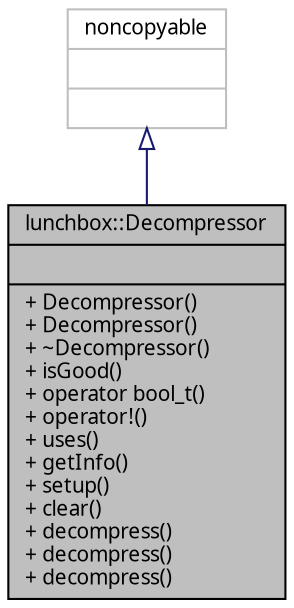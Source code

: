 digraph "lunchbox::Decompressor"
{
  edge [fontname="Sans",fontsize="10",labelfontname="Sans",labelfontsize="10"];
  node [fontname="Sans",fontsize="10",shape=record];
  Node1 [label="{lunchbox::Decompressor\n||+ Decompressor()\l+ Decompressor()\l+ ~Decompressor()\l+ isGood()\l+ operator bool_t()\l+ operator!()\l+ uses()\l+ getInfo()\l+ setup()\l+ clear()\l+ decompress()\l+ decompress()\l+ decompress()\l}",height=0.2,width=0.4,color="black", fillcolor="grey75", style="filled" fontcolor="black"];
  Node2 -> Node1 [dir="back",color="midnightblue",fontsize="10",style="solid",arrowtail="onormal",fontname="Sans"];
  Node2 [label="{noncopyable\n||}",height=0.2,width=0.4,color="grey75", fillcolor="white", style="filled"];
}
